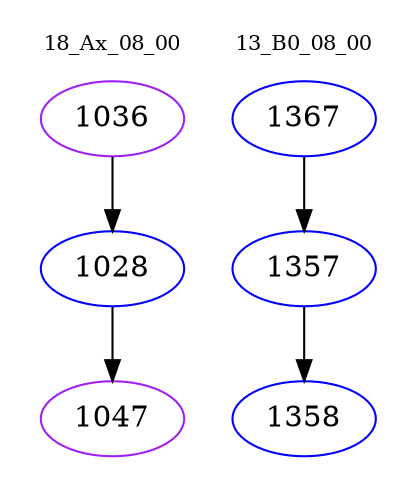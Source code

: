 digraph{
subgraph cluster_0 {
color = white
label = "18_Ax_08_00";
fontsize=10;
T0_1036 [label="1036", color="purple"]
T0_1036 -> T0_1028 [color="black"]
T0_1028 [label="1028", color="blue"]
T0_1028 -> T0_1047 [color="black"]
T0_1047 [label="1047", color="purple"]
}
subgraph cluster_1 {
color = white
label = "13_B0_08_00";
fontsize=10;
T1_1367 [label="1367", color="blue"]
T1_1367 -> T1_1357 [color="black"]
T1_1357 [label="1357", color="blue"]
T1_1357 -> T1_1358 [color="black"]
T1_1358 [label="1358", color="blue"]
}
}
